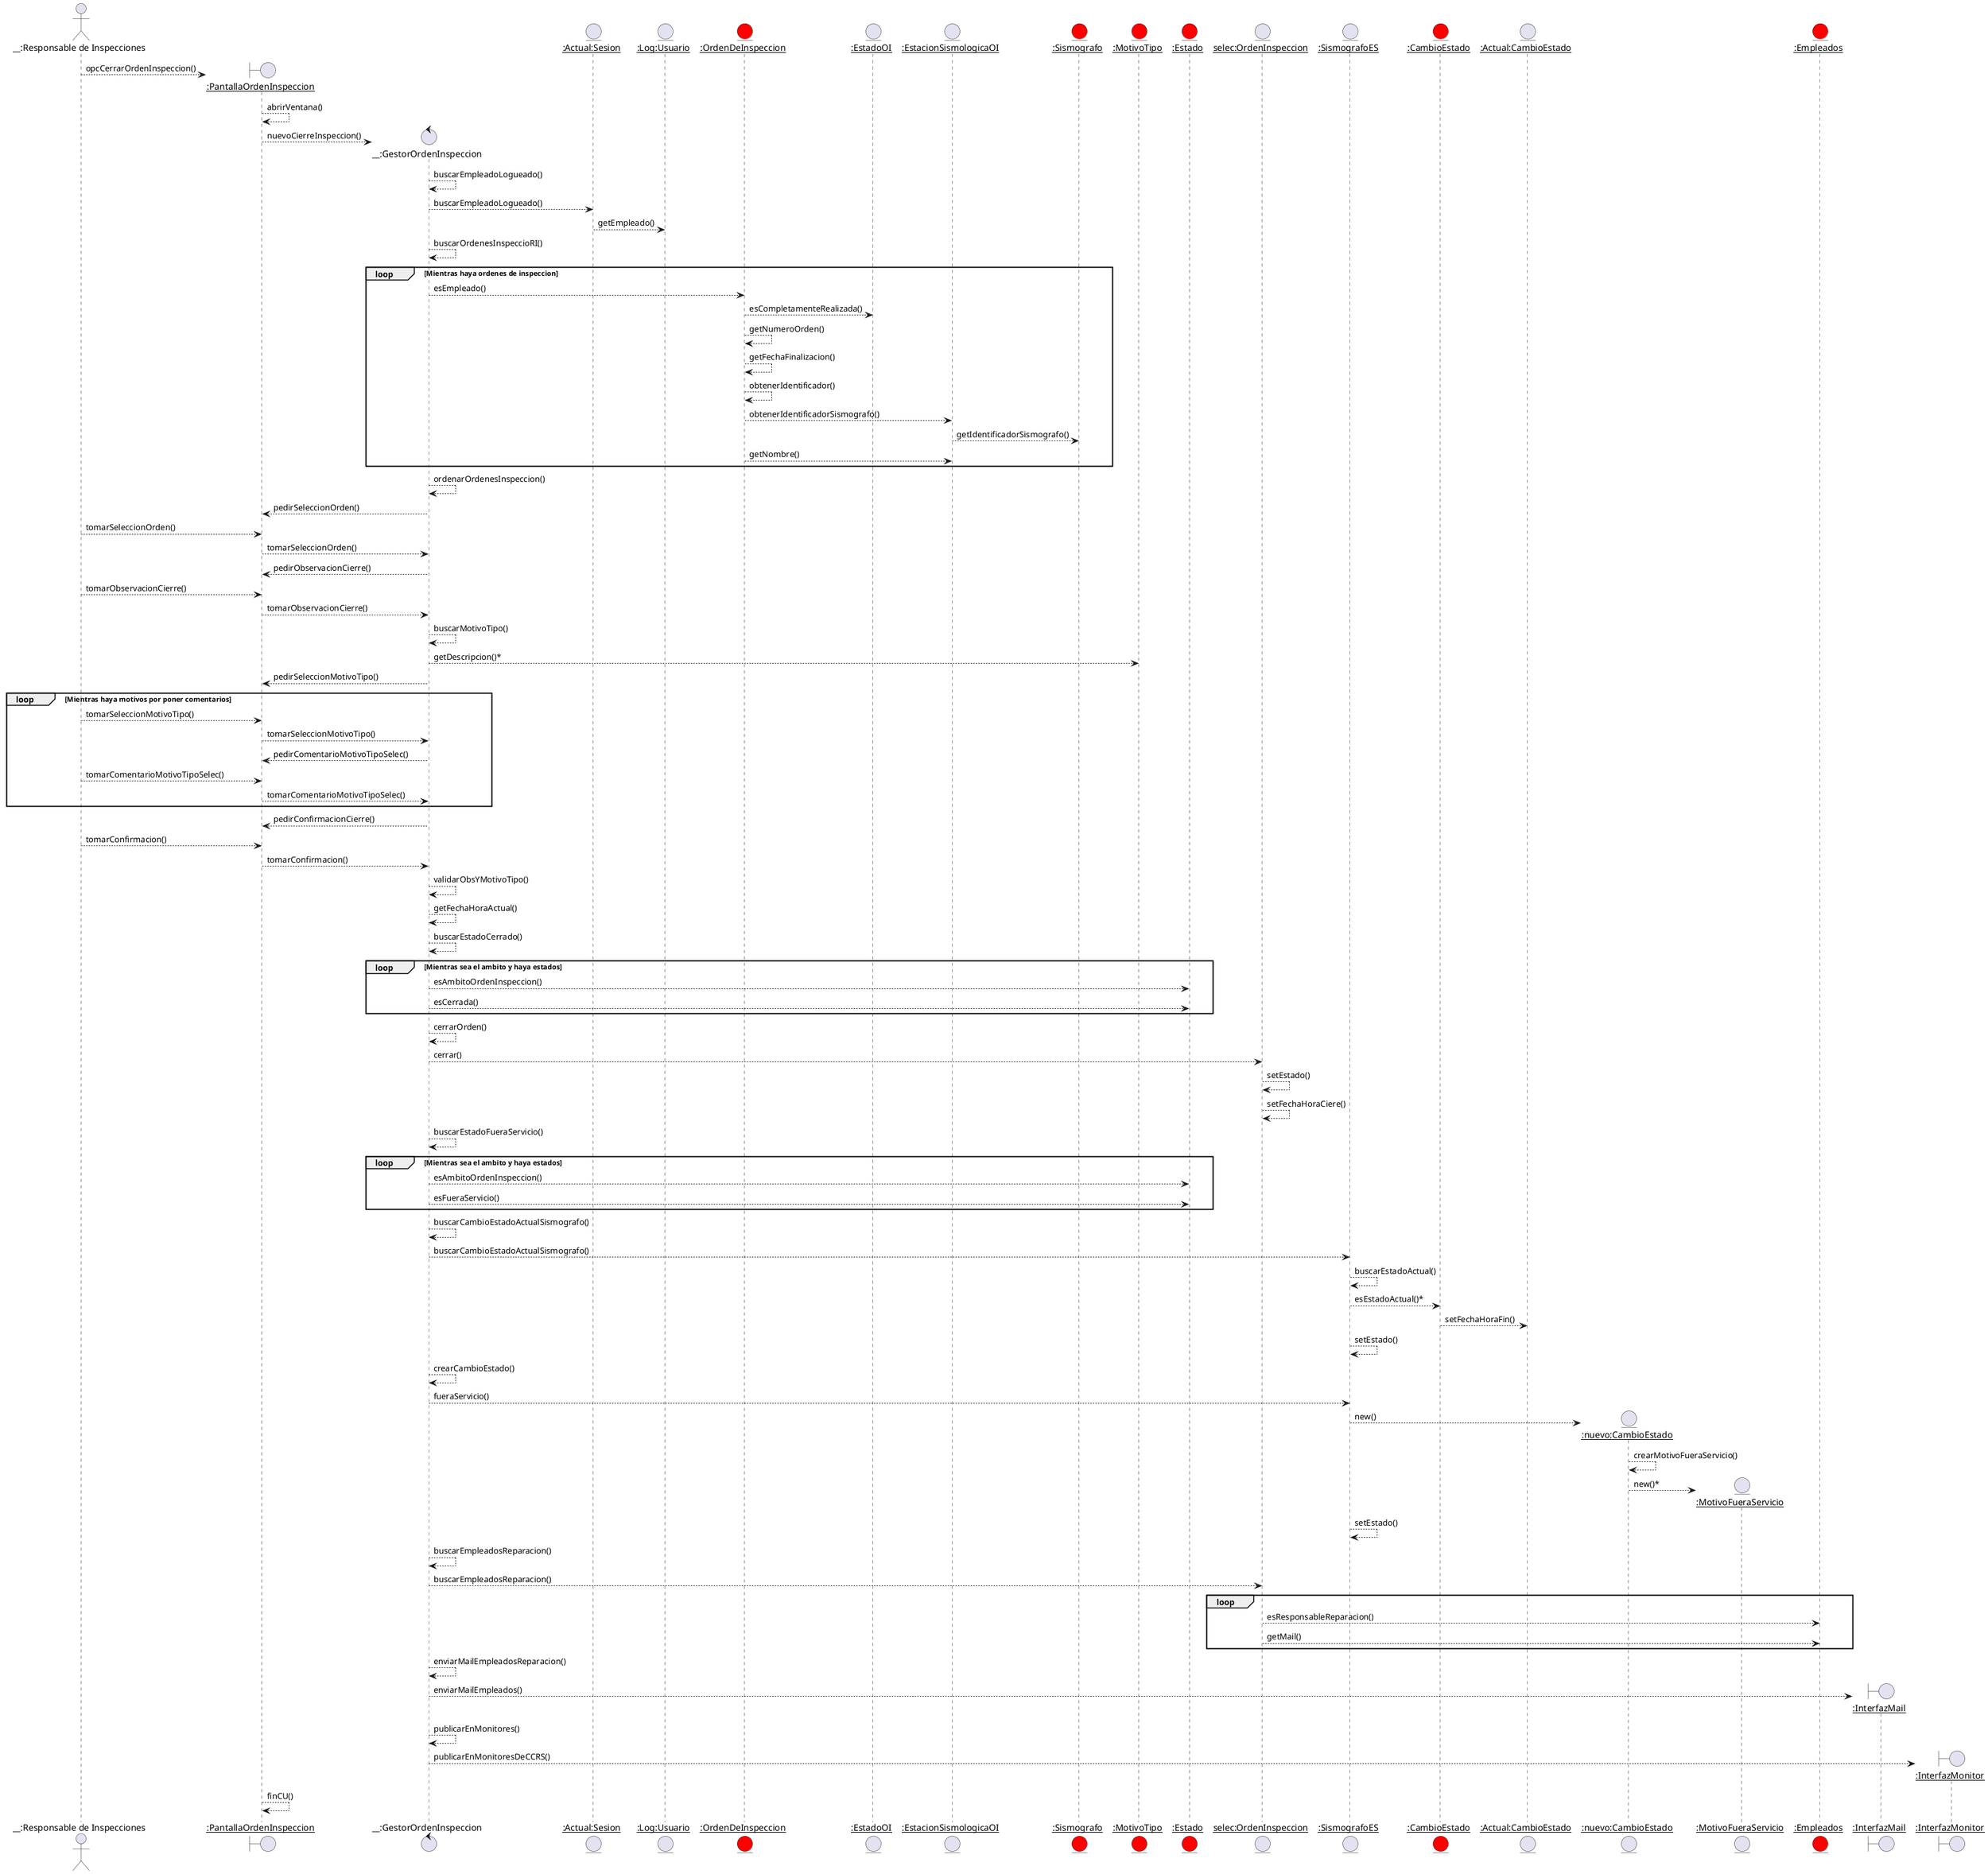 @startuml darCierreOrdenInspeccion

actor "__:Responsable de Inspecciones" as RI

create boundary "__:PantallaOrdenInspeccion__" as POI

RI --> POI : opcCerrarOrdenInspeccion()
POI --> POI : abrirVentana()
create control "__:GestorOrdenInspeccion" as GOI

POI --> GOI : nuevoCierreInspeccion()

GOI --> GOI : buscarEmpleadoLogueado()

entity "__:Actual:Sesion__" as actualSesion
GOI --> actualSesion: buscarEmpleadoLogueado()
entity "__:Log:Usuario__" as LU

actualSesion --> LU : getEmpleado()

entity "__:OrdenDeInspeccion__" as OI #red

GOI --> GOI : buscarOrdenesInspeccioRI()
group loop [Mientras haya ordenes de inspeccion]

GOI --> OI : esEmpleado()

entity "__:EstadoOI__" as EOI 
entity "__:EstacionSismologicaOI__" as ESOI
OI --> EOI : esCompletamenteRealizada()
OI --> OI : getNumeroOrden()
OI --> OI : getFechaFinalizacion()
entity "__:Sismografo__" as S #red
OI --> OI : obtenerIdentificador()
OI --> ESOI : obtenerIdentificadorSismografo()
ESOI --> S : getIdentificadorSismografo()
OI --> ESOI : getNombre()
end
GOI --> GOI : ordenarOrdenesInspeccion()

GOI --> POI: pedirSeleccionOrden()

RI --> POI : tomarSeleccionOrden()
POI --> GOI : tomarSeleccionOrden()

GOI --> POI : pedirObservacionCierre()
RI --> POI : tomarObservacionCierre()

POI --> GOI : tomarObservacionCierre()
entity "__:MotivoTipo__" as MT #red

GOI --> GOI : buscarMotivoTipo()
GOI --> MT : getDescripcion()*

GOI --> POI : pedirSeleccionMotivoTipo()
group loop [Mientras haya motivos por poner comentarios]
    RI --> POI : tomarSeleccionMotivoTipo()

    POI --> GOI : tomarSeleccionMotivoTipo()

    GOI --> POI : pedirComentarioMotivoTipoSelec()
    RI --> POI : tomarComentarioMotivoTipoSelec()
    POI --> GOI : tomarComentarioMotivoTipoSelec()
end
GOI --> POI : pedirConfirmacionCierre()
RI --> POI : tomarConfirmacion()

POI --> GOI : tomarConfirmacion()

GOI --> GOI : validarObsYMotivoTipo()

GOI --> GOI : getFechaHoraActual()

entity "__:Estado__" as E #red

GOI --> GOI : buscarEstadoCerrado()
group loop [Mientras sea el ambito y haya estados]
    GOI --> E : esAmbitoOrdenInspeccion()
    GOI --> E : esCerrada()
end
entity "__selec:OrdenInspeccion__" as SOI
GOI --> GOI : cerrarOrden()
GOI --> SOI : cerrar()
SOI --> SOI : setEstado()
SOI --> SOI : setFechaHoraCiere()

entity "__:SismografoES__" as SES
GOI --> GOI : buscarEstadoFueraServicio()
group loop [Mientras sea el ambito y haya estados]
    GOI --> E : esAmbitoOrdenInspeccion()
    GOI --> E : esFueraServicio()
end

entity "__:CambioEstado__" as CE #red

entity "__:Actual:CambioEstado__" as ACEO

GOI --> GOI : buscarCambioEstadoActualSismografo()
GOI --> SES : buscarCambioEstadoActualSismografo()
SES --> SES : buscarEstadoActual()
SES --> CE : esEstadoActual()*
CE --> ACEO : setFechaHoraFin()
SES --> SES : setEstado()

GOI --> GOI : crearCambioEstado()
GOI --> SES : fueraServicio()

create entity "__:nuevo:CambioEstado__" as nCE
SES --> nCE: new()

nCE --> nCE : crearMotivoFueraServicio()

create entity "__:MotivoFueraServicio__" as MFS
nCE --> MFS : new()*

SES --> SES : setEstado()
entity "__:Empleados__" as Empleado #red
GOI --> GOI: buscarEmpleadosReparacion()

GOI --> SOI : buscarEmpleadosReparacion()
group loop
    SOI --> Empleado : esResponsableReparacion()
    SOI --> Empleado : getMail()
end

GOI --> GOI : enviarMailEmpleadosReparacion()
create boundary "__:InterfazMail__" as i
GOI --> i : enviarMailEmpleados()

GOI --> GOI: publicarEnMonitores()
create boundary "__:InterfazMonitor__" as im
GOI --> im : publicarEnMonitoresDeCCRS()

POI --> POI : finCU()

@enduml